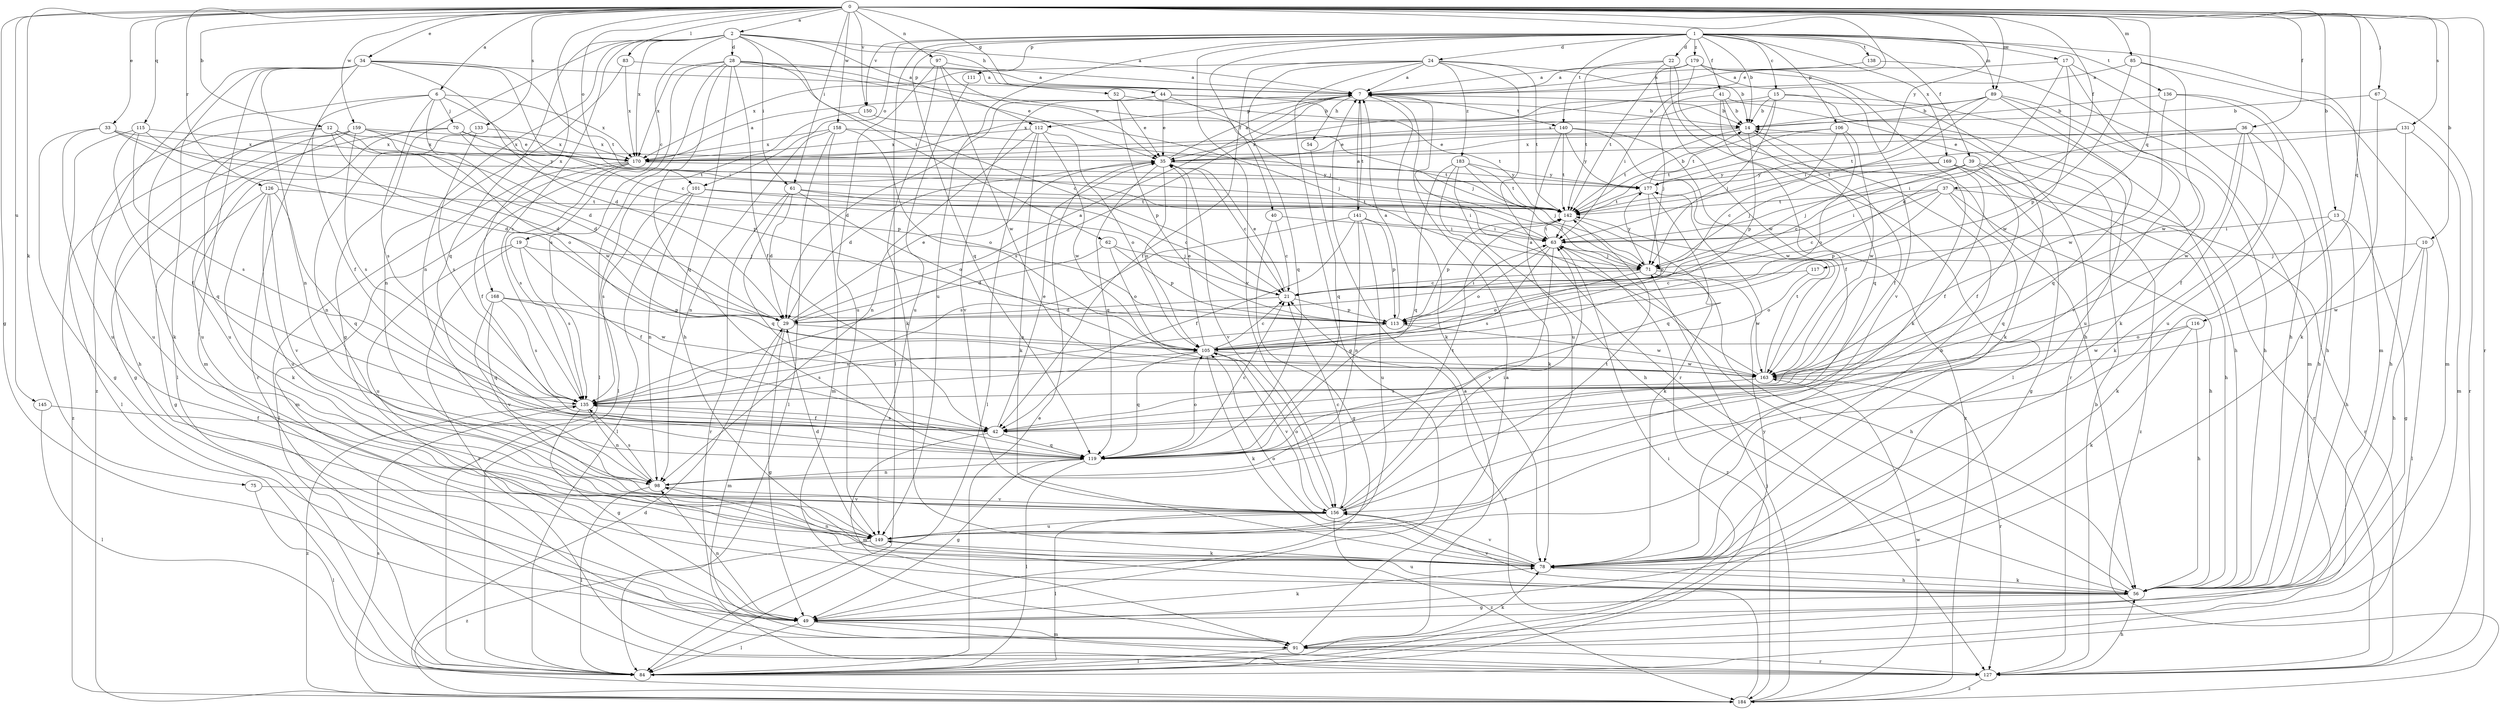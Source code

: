 strict digraph  {
0;
1;
2;
6;
7;
10;
12;
13;
14;
15;
17;
19;
21;
22;
24;
28;
29;
33;
34;
35;
36;
37;
39;
40;
41;
42;
44;
49;
52;
54;
56;
61;
62;
63;
67;
70;
71;
75;
78;
83;
84;
85;
89;
91;
97;
98;
101;
105;
106;
111;
112;
113;
115;
116;
117;
119;
126;
127;
131;
133;
135;
136;
138;
140;
141;
142;
145;
149;
150;
156;
158;
159;
163;
168;
169;
170;
177;
179;
183;
184;
0 -> 2  [label=a];
0 -> 6  [label=a];
0 -> 10  [label=b];
0 -> 12  [label=b];
0 -> 13  [label=b];
0 -> 33  [label=e];
0 -> 34  [label=e];
0 -> 35  [label=e];
0 -> 36  [label=f];
0 -> 37  [label=f];
0 -> 44  [label=g];
0 -> 49  [label=g];
0 -> 61  [label=i];
0 -> 67  [label=j];
0 -> 75  [label=k];
0 -> 83  [label=l];
0 -> 85  [label=m];
0 -> 89  [label=m];
0 -> 97  [label=n];
0 -> 101  [label=o];
0 -> 115  [label=q];
0 -> 116  [label=q];
0 -> 117  [label=q];
0 -> 126  [label=r];
0 -> 127  [label=r];
0 -> 131  [label=s];
0 -> 133  [label=s];
0 -> 145  [label=u];
0 -> 150  [label=v];
0 -> 158  [label=w];
0 -> 159  [label=w];
0 -> 168  [label=x];
0 -> 177  [label=y];
1 -> 14  [label=b];
1 -> 15  [label=c];
1 -> 17  [label=c];
1 -> 22  [label=d];
1 -> 24  [label=d];
1 -> 39  [label=f];
1 -> 40  [label=f];
1 -> 41  [label=f];
1 -> 84  [label=l];
1 -> 89  [label=m];
1 -> 91  [label=m];
1 -> 101  [label=o];
1 -> 106  [label=p];
1 -> 111  [label=p];
1 -> 119  [label=q];
1 -> 136  [label=t];
1 -> 138  [label=t];
1 -> 140  [label=t];
1 -> 149  [label=u];
1 -> 150  [label=v];
1 -> 156  [label=v];
1 -> 169  [label=x];
1 -> 179  [label=z];
2 -> 7  [label=a];
2 -> 19  [label=c];
2 -> 28  [label=d];
2 -> 49  [label=g];
2 -> 52  [label=h];
2 -> 61  [label=i];
2 -> 62  [label=i];
2 -> 98  [label=n];
2 -> 112  [label=p];
2 -> 119  [label=q];
2 -> 135  [label=s];
2 -> 170  [label=x];
6 -> 29  [label=d];
6 -> 42  [label=f];
6 -> 63  [label=i];
6 -> 70  [label=j];
6 -> 78  [label=k];
6 -> 135  [label=s];
6 -> 170  [label=x];
7 -> 14  [label=b];
7 -> 54  [label=h];
7 -> 78  [label=k];
7 -> 112  [label=p];
7 -> 135  [label=s];
7 -> 140  [label=t];
7 -> 141  [label=t];
10 -> 56  [label=h];
10 -> 71  [label=j];
10 -> 84  [label=l];
10 -> 163  [label=w];
12 -> 29  [label=d];
12 -> 105  [label=o];
12 -> 113  [label=p];
12 -> 119  [label=q];
12 -> 149  [label=u];
12 -> 170  [label=x];
13 -> 49  [label=g];
13 -> 56  [label=h];
13 -> 63  [label=i];
13 -> 78  [label=k];
14 -> 35  [label=e];
14 -> 42  [label=f];
14 -> 113  [label=p];
14 -> 142  [label=t];
15 -> 14  [label=b];
15 -> 56  [label=h];
15 -> 71  [label=j];
15 -> 142  [label=t];
15 -> 149  [label=u];
15 -> 170  [label=x];
17 -> 7  [label=a];
17 -> 29  [label=d];
17 -> 56  [label=h];
17 -> 78  [label=k];
17 -> 163  [label=w];
19 -> 42  [label=f];
19 -> 71  [label=j];
19 -> 127  [label=r];
19 -> 135  [label=s];
19 -> 149  [label=u];
21 -> 29  [label=d];
21 -> 35  [label=e];
21 -> 113  [label=p];
22 -> 7  [label=a];
22 -> 56  [label=h];
22 -> 84  [label=l];
22 -> 142  [label=t];
22 -> 163  [label=w];
24 -> 7  [label=a];
24 -> 14  [label=b];
24 -> 42  [label=f];
24 -> 49  [label=g];
24 -> 119  [label=q];
24 -> 127  [label=r];
24 -> 142  [label=t];
24 -> 170  [label=x];
24 -> 183  [label=z];
28 -> 7  [label=a];
28 -> 21  [label=c];
28 -> 35  [label=e];
28 -> 42  [label=f];
28 -> 56  [label=h];
28 -> 71  [label=j];
28 -> 84  [label=l];
28 -> 119  [label=q];
28 -> 135  [label=s];
28 -> 170  [label=x];
29 -> 7  [label=a];
29 -> 35  [label=e];
29 -> 49  [label=g];
29 -> 91  [label=m];
29 -> 105  [label=o];
33 -> 29  [label=d];
33 -> 49  [label=g];
33 -> 149  [label=u];
33 -> 170  [label=x];
33 -> 177  [label=y];
34 -> 7  [label=a];
34 -> 21  [label=c];
34 -> 29  [label=d];
34 -> 84  [label=l];
34 -> 91  [label=m];
34 -> 98  [label=n];
34 -> 127  [label=r];
34 -> 142  [label=t];
34 -> 184  [label=z];
35 -> 7  [label=a];
35 -> 21  [label=c];
35 -> 29  [label=d];
35 -> 105  [label=o];
35 -> 119  [label=q];
35 -> 156  [label=v];
35 -> 177  [label=y];
36 -> 35  [label=e];
36 -> 42  [label=f];
36 -> 56  [label=h];
36 -> 63  [label=i];
36 -> 78  [label=k];
36 -> 163  [label=w];
37 -> 21  [label=c];
37 -> 56  [label=h];
37 -> 63  [label=i];
37 -> 113  [label=p];
37 -> 119  [label=q];
37 -> 127  [label=r];
37 -> 142  [label=t];
39 -> 21  [label=c];
39 -> 42  [label=f];
39 -> 56  [label=h];
39 -> 71  [label=j];
39 -> 127  [label=r];
39 -> 177  [label=y];
40 -> 21  [label=c];
40 -> 49  [label=g];
40 -> 63  [label=i];
41 -> 14  [label=b];
41 -> 42  [label=f];
41 -> 71  [label=j];
41 -> 78  [label=k];
41 -> 119  [label=q];
42 -> 35  [label=e];
42 -> 91  [label=m];
42 -> 119  [label=q];
42 -> 135  [label=s];
44 -> 14  [label=b];
44 -> 29  [label=d];
44 -> 35  [label=e];
44 -> 71  [label=j];
44 -> 142  [label=t];
44 -> 156  [label=v];
49 -> 78  [label=k];
49 -> 84  [label=l];
49 -> 91  [label=m];
49 -> 98  [label=n];
49 -> 127  [label=r];
52 -> 14  [label=b];
52 -> 35  [label=e];
52 -> 113  [label=p];
54 -> 119  [label=q];
56 -> 49  [label=g];
56 -> 63  [label=i];
56 -> 78  [label=k];
56 -> 149  [label=u];
56 -> 156  [label=v];
61 -> 29  [label=d];
61 -> 63  [label=i];
61 -> 105  [label=o];
61 -> 119  [label=q];
61 -> 127  [label=r];
61 -> 142  [label=t];
62 -> 29  [label=d];
62 -> 71  [label=j];
62 -> 105  [label=o];
62 -> 113  [label=p];
63 -> 71  [label=j];
63 -> 105  [label=o];
63 -> 135  [label=s];
63 -> 142  [label=t];
63 -> 156  [label=v];
63 -> 184  [label=z];
67 -> 14  [label=b];
67 -> 78  [label=k];
67 -> 127  [label=r];
70 -> 49  [label=g];
70 -> 113  [label=p];
70 -> 142  [label=t];
70 -> 149  [label=u];
70 -> 170  [label=x];
71 -> 21  [label=c];
71 -> 56  [label=h];
71 -> 105  [label=o];
71 -> 163  [label=w];
71 -> 177  [label=y];
75 -> 84  [label=l];
75 -> 156  [label=v];
78 -> 14  [label=b];
78 -> 56  [label=h];
78 -> 98  [label=n];
78 -> 105  [label=o];
78 -> 156  [label=v];
83 -> 7  [label=a];
83 -> 98  [label=n];
83 -> 170  [label=x];
84 -> 7  [label=a];
84 -> 35  [label=e];
84 -> 63  [label=i];
84 -> 177  [label=y];
85 -> 7  [label=a];
85 -> 91  [label=m];
85 -> 113  [label=p];
85 -> 163  [label=w];
89 -> 14  [label=b];
89 -> 56  [label=h];
89 -> 63  [label=i];
89 -> 119  [label=q];
89 -> 142  [label=t];
89 -> 156  [label=v];
89 -> 170  [label=x];
91 -> 7  [label=a];
91 -> 78  [label=k];
91 -> 84  [label=l];
91 -> 127  [label=r];
97 -> 7  [label=a];
97 -> 35  [label=e];
97 -> 78  [label=k];
97 -> 149  [label=u];
97 -> 163  [label=w];
98 -> 84  [label=l];
98 -> 135  [label=s];
98 -> 142  [label=t];
98 -> 156  [label=v];
101 -> 21  [label=c];
101 -> 84  [label=l];
101 -> 98  [label=n];
101 -> 135  [label=s];
101 -> 142  [label=t];
105 -> 21  [label=c];
105 -> 35  [label=e];
105 -> 78  [label=k];
105 -> 119  [label=q];
105 -> 135  [label=s];
105 -> 156  [label=v];
105 -> 163  [label=w];
106 -> 21  [label=c];
106 -> 35  [label=e];
106 -> 105  [label=o];
106 -> 142  [label=t];
106 -> 163  [label=w];
111 -> 149  [label=u];
112 -> 78  [label=k];
112 -> 84  [label=l];
112 -> 98  [label=n];
112 -> 105  [label=o];
112 -> 163  [label=w];
112 -> 170  [label=x];
113 -> 7  [label=a];
113 -> 63  [label=i];
113 -> 135  [label=s];
113 -> 163  [label=w];
115 -> 29  [label=d];
115 -> 42  [label=f];
115 -> 135  [label=s];
115 -> 170  [label=x];
115 -> 184  [label=z];
116 -> 56  [label=h];
116 -> 78  [label=k];
116 -> 105  [label=o];
116 -> 163  [label=w];
117 -> 21  [label=c];
117 -> 105  [label=o];
119 -> 21  [label=c];
119 -> 49  [label=g];
119 -> 84  [label=l];
119 -> 98  [label=n];
119 -> 105  [label=o];
126 -> 49  [label=g];
126 -> 78  [label=k];
126 -> 119  [label=q];
126 -> 142  [label=t];
126 -> 149  [label=u];
126 -> 156  [label=v];
127 -> 14  [label=b];
127 -> 56  [label=h];
127 -> 184  [label=z];
131 -> 56  [label=h];
131 -> 91  [label=m];
131 -> 142  [label=t];
131 -> 170  [label=x];
133 -> 98  [label=n];
133 -> 135  [label=s];
133 -> 170  [label=x];
135 -> 42  [label=f];
135 -> 49  [label=g];
135 -> 98  [label=n];
135 -> 184  [label=z];
136 -> 14  [label=b];
136 -> 56  [label=h];
136 -> 149  [label=u];
136 -> 163  [label=w];
138 -> 7  [label=a];
138 -> 91  [label=m];
140 -> 142  [label=t];
140 -> 149  [label=u];
140 -> 163  [label=w];
140 -> 170  [label=x];
140 -> 177  [label=y];
140 -> 184  [label=z];
141 -> 7  [label=a];
141 -> 42  [label=f];
141 -> 63  [label=i];
141 -> 98  [label=n];
141 -> 113  [label=p];
141 -> 135  [label=s];
141 -> 149  [label=u];
142 -> 63  [label=i];
142 -> 78  [label=k];
142 -> 113  [label=p];
145 -> 42  [label=f];
145 -> 84  [label=l];
149 -> 29  [label=d];
149 -> 78  [label=k];
149 -> 184  [label=z];
150 -> 71  [label=j];
150 -> 84  [label=l];
156 -> 21  [label=c];
156 -> 63  [label=i];
156 -> 84  [label=l];
156 -> 105  [label=o];
156 -> 142  [label=t];
156 -> 149  [label=u];
156 -> 184  [label=z];
158 -> 84  [label=l];
158 -> 91  [label=m];
158 -> 98  [label=n];
158 -> 105  [label=o];
158 -> 142  [label=t];
158 -> 170  [label=x];
159 -> 35  [label=e];
159 -> 56  [label=h];
159 -> 84  [label=l];
159 -> 135  [label=s];
159 -> 149  [label=u];
159 -> 163  [label=w];
159 -> 170  [label=x];
163 -> 7  [label=a];
163 -> 127  [label=r];
163 -> 135  [label=s];
163 -> 142  [label=t];
168 -> 113  [label=p];
168 -> 119  [label=q];
168 -> 135  [label=s];
168 -> 156  [label=v];
168 -> 163  [label=w];
169 -> 42  [label=f];
169 -> 49  [label=g];
169 -> 71  [label=j];
169 -> 177  [label=y];
169 -> 184  [label=z];
170 -> 7  [label=a];
170 -> 42  [label=f];
170 -> 84  [label=l];
170 -> 91  [label=m];
170 -> 135  [label=s];
170 -> 177  [label=y];
177 -> 14  [label=b];
177 -> 105  [label=o];
177 -> 119  [label=q];
177 -> 142  [label=t];
179 -> 7  [label=a];
179 -> 63  [label=i];
179 -> 78  [label=k];
179 -> 127  [label=r];
179 -> 142  [label=t];
179 -> 156  [label=v];
183 -> 56  [label=h];
183 -> 71  [label=j];
183 -> 78  [label=k];
183 -> 119  [label=q];
183 -> 142  [label=t];
183 -> 177  [label=y];
184 -> 21  [label=c];
184 -> 29  [label=d];
184 -> 71  [label=j];
184 -> 135  [label=s];
184 -> 163  [label=w];
}
